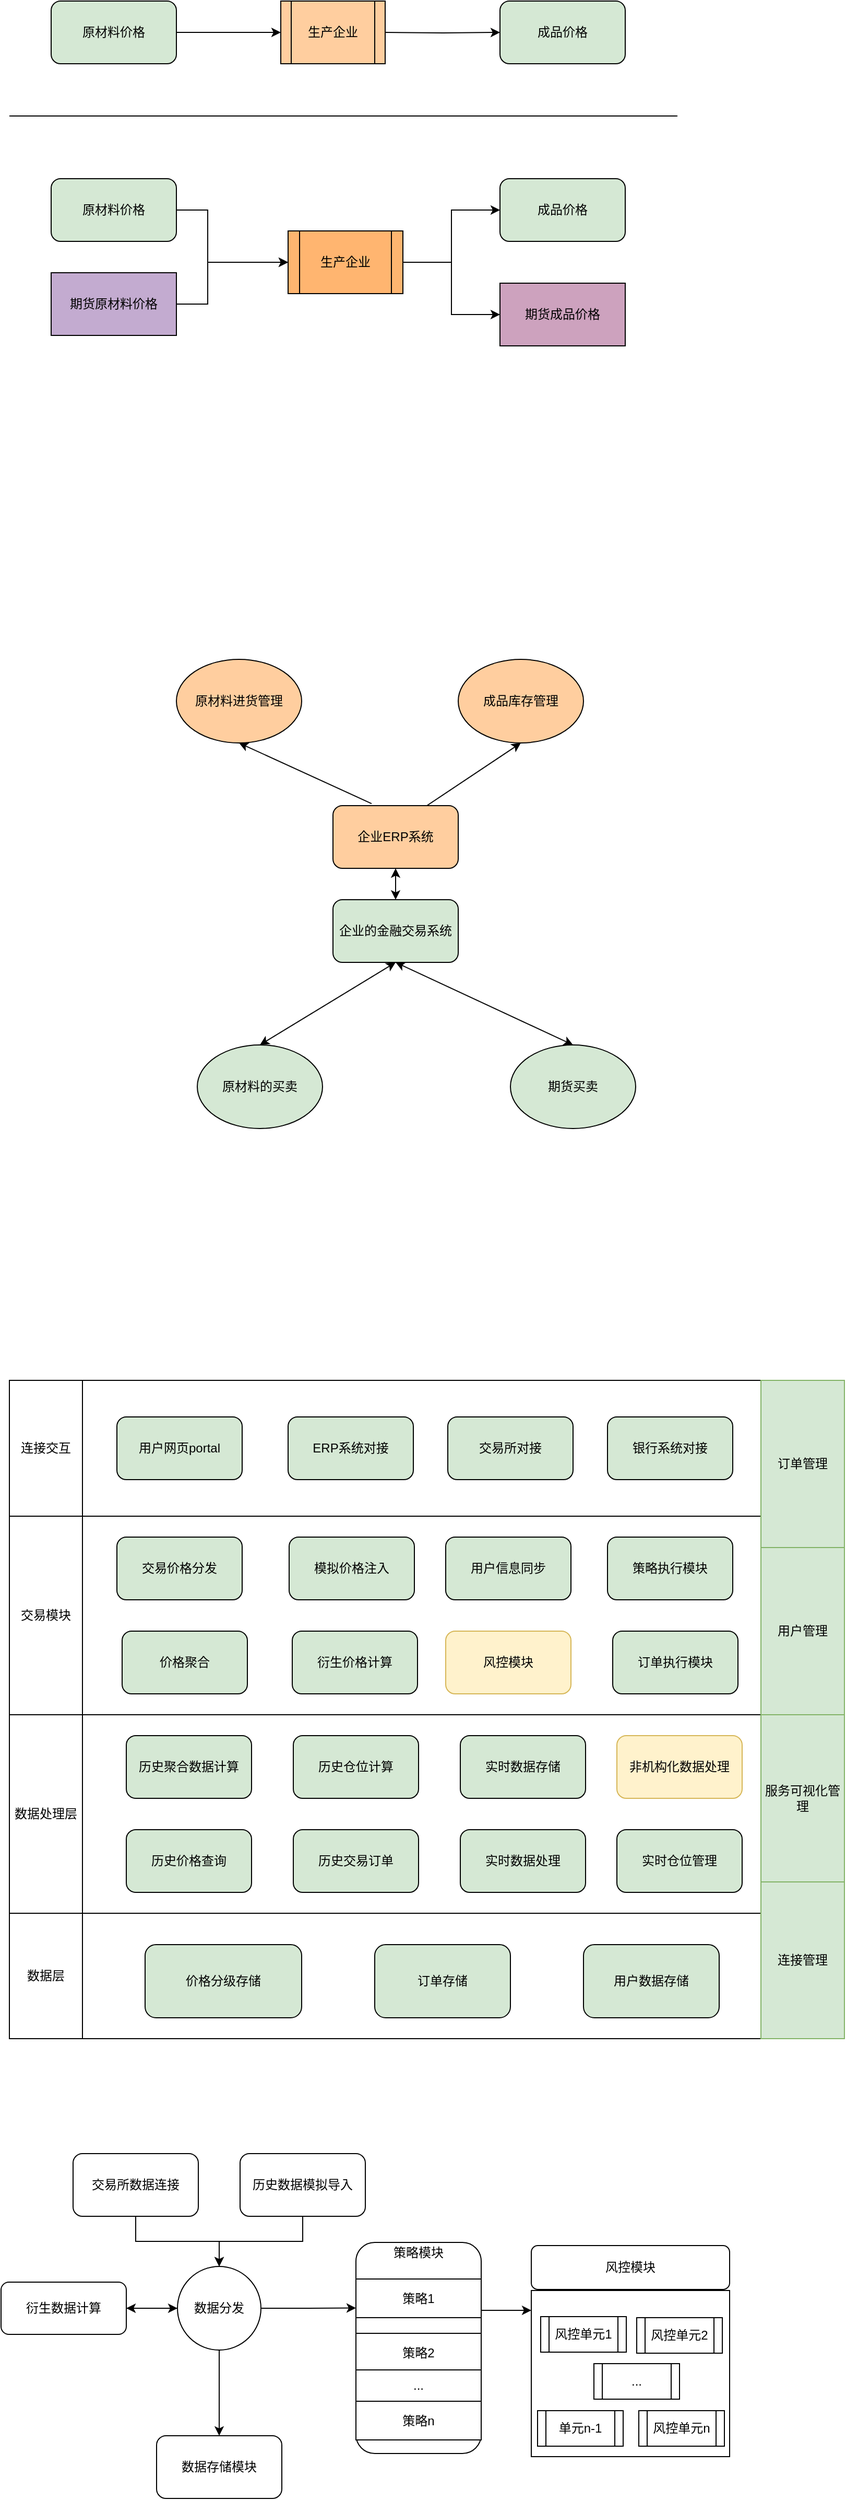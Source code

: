 <mxfile version="10.8.0" type="github"><diagram id="7o7ReF6YEls037SwQ5LS" name="Page-1"><mxGraphModel dx="1158" dy="614" grid="1" gridSize="10" guides="1" tooltips="1" connect="1" arrows="1" fold="1" page="1" pageScale="1" pageWidth="827" pageHeight="1169" math="0" shadow="0"><root><mxCell id="0"/><mxCell id="1" parent="0"/><mxCell id="VMzP-jq-7ChJDkjhJJTq-97" value="" style="rounded=0;whiteSpace=wrap;html=1;fillColor=#FFFFFF;" vertex="1" parent="1"><mxGeometry x="540" y="2361" width="190" height="159" as="geometry"/></mxCell><mxCell id="VMzP-jq-7ChJDkjhJJTq-29" value="" style="rounded=0;whiteSpace=wrap;html=1;fillColor=#FFFFFF;" vertex="1" parent="1"><mxGeometry x="40" y="1810" width="720" height="190" as="geometry"/></mxCell><mxCell id="pUxB87T5R868vP6XW2k0-5" value="" style="edgeStyle=orthogonalEdgeStyle;rounded=0;orthogonalLoop=1;jettySize=auto;html=1;entryX=0;entryY=0.5;entryDx=0;entryDy=0;" parent="1" source="pUxB87T5R868vP6XW2k0-2" edge="1" target="pUxB87T5R868vP6XW2k0-9"><mxGeometry relative="1" as="geometry"><mxPoint x="280" y="200" as="targetPoint"/></mxGeometry></mxCell><mxCell id="pUxB87T5R868vP6XW2k0-2" value="原材料价格" style="rounded=1;whiteSpace=wrap;html=1;fillColor=#D5E8D4;" parent="1" vertex="1"><mxGeometry x="80" y="170" width="120" height="60" as="geometry"/></mxCell><mxCell id="pUxB87T5R868vP6XW2k0-7" value="" style="edgeStyle=orthogonalEdgeStyle;rounded=0;orthogonalLoop=1;jettySize=auto;html=1;" parent="1" target="pUxB87T5R868vP6XW2k0-6" edge="1"><mxGeometry relative="1" as="geometry"><mxPoint x="400" y="200" as="sourcePoint"/></mxGeometry></mxCell><mxCell id="pUxB87T5R868vP6XW2k0-6" value="成品价格" style="rounded=1;whiteSpace=wrap;html=1;fillColor=#D5E8D4;" parent="1" vertex="1"><mxGeometry x="510" y="170" width="120" height="60" as="geometry"/></mxCell><mxCell id="pUxB87T5R868vP6XW2k0-8" value="" style="endArrow=none;html=1;" parent="1" edge="1"><mxGeometry width="50" height="50" relative="1" as="geometry"><mxPoint x="40" y="280" as="sourcePoint"/><mxPoint x="680" y="280" as="targetPoint"/></mxGeometry></mxCell><mxCell id="pUxB87T5R868vP6XW2k0-9" value="生产企业" style="shape=process;whiteSpace=wrap;html=1;backgroundOutline=1;fillColor=#FFCE9F;" parent="1" vertex="1"><mxGeometry x="300" y="170" width="100" height="60" as="geometry"/></mxCell><mxCell id="VMzP-jq-7ChJDkjhJJTq-1" value="" style="edgeStyle=orthogonalEdgeStyle;rounded=0;orthogonalLoop=1;jettySize=auto;html=1;entryX=0;entryY=0.5;entryDx=0;entryDy=0;" edge="1" parent="1" source="VMzP-jq-7ChJDkjhJJTq-2" target="VMzP-jq-7ChJDkjhJJTq-5"><mxGeometry relative="1" as="geometry"><mxPoint x="280" y="370" as="targetPoint"/><Array as="points"><mxPoint x="230" y="370"/><mxPoint x="230" y="420"/></Array></mxGeometry></mxCell><mxCell id="VMzP-jq-7ChJDkjhJJTq-2" value="原材料价格" style="rounded=1;whiteSpace=wrap;html=1;fillColor=#D5E8D4;" vertex="1" parent="1"><mxGeometry x="80" y="340" width="120" height="60" as="geometry"/></mxCell><mxCell id="VMzP-jq-7ChJDkjhJJTq-3" value="" style="edgeStyle=orthogonalEdgeStyle;rounded=0;orthogonalLoop=1;jettySize=auto;html=1;exitX=1;exitY=0.5;exitDx=0;exitDy=0;" edge="1" parent="1" target="VMzP-jq-7ChJDkjhJJTq-4" source="VMzP-jq-7ChJDkjhJJTq-5"><mxGeometry relative="1" as="geometry"><mxPoint x="400" y="370" as="sourcePoint"/></mxGeometry></mxCell><mxCell id="VMzP-jq-7ChJDkjhJJTq-4" value="成品价格" style="rounded=1;whiteSpace=wrap;html=1;fillColor=#D5E8D4;" vertex="1" parent="1"><mxGeometry x="510" y="340" width="120" height="60" as="geometry"/></mxCell><mxCell id="VMzP-jq-7ChJDkjhJJTq-5" value="生产企业" style="shape=process;whiteSpace=wrap;html=1;backgroundOutline=1;fillColor=#FFB570;" vertex="1" parent="1"><mxGeometry x="307" y="390" width="110" height="60" as="geometry"/></mxCell><mxCell id="VMzP-jq-7ChJDkjhJJTq-10" value="" style="edgeStyle=orthogonalEdgeStyle;rounded=0;orthogonalLoop=1;jettySize=auto;html=1;entryX=0;entryY=0.5;entryDx=0;entryDy=0;" edge="1" parent="1" source="VMzP-jq-7ChJDkjhJJTq-6" target="VMzP-jq-7ChJDkjhJJTq-5"><mxGeometry relative="1" as="geometry"><mxPoint x="270" y="370" as="targetPoint"/><Array as="points"><mxPoint x="230" y="460"/><mxPoint x="230" y="420"/></Array></mxGeometry></mxCell><mxCell id="VMzP-jq-7ChJDkjhJJTq-6" value="期货原材料价格" style="rounded=0;whiteSpace=wrap;html=1;fillColor=#C3ABD0;" vertex="1" parent="1"><mxGeometry x="80" y="430" width="120" height="60" as="geometry"/></mxCell><mxCell id="VMzP-jq-7ChJDkjhJJTq-7" value="期货成品价格" style="rounded=0;whiteSpace=wrap;html=1;fillColor=#CDA2BE;" vertex="1" parent="1"><mxGeometry x="510" y="440" width="120" height="60" as="geometry"/></mxCell><mxCell id="VMzP-jq-7ChJDkjhJJTq-11" value="" style="edgeStyle=orthogonalEdgeStyle;rounded=0;orthogonalLoop=1;jettySize=auto;html=1;exitX=1;exitY=0.5;exitDx=0;exitDy=0;entryX=0;entryY=0.5;entryDx=0;entryDy=0;" edge="1" parent="1" source="VMzP-jq-7ChJDkjhJJTq-5" target="VMzP-jq-7ChJDkjhJJTq-7"><mxGeometry relative="1" as="geometry"><mxPoint x="410" y="430" as="sourcePoint"/><mxPoint x="520" y="380" as="targetPoint"/></mxGeometry></mxCell><mxCell id="VMzP-jq-7ChJDkjhJJTq-14" value="企业ERP系统" style="rounded=1;whiteSpace=wrap;html=1;fillColor=#FFCE9F;" vertex="1" parent="1"><mxGeometry x="350" y="940" width="120" height="60" as="geometry"/></mxCell><mxCell id="VMzP-jq-7ChJDkjhJJTq-15" value="企业的金融交易系统" style="rounded=1;whiteSpace=wrap;html=1;fillColor=#D5E8D4;" vertex="1" parent="1"><mxGeometry x="350" y="1030" width="120" height="60" as="geometry"/></mxCell><mxCell id="VMzP-jq-7ChJDkjhJJTq-16" value="原材料进货管理" style="ellipse;whiteSpace=wrap;html=1;fillColor=#FFCE9F;" vertex="1" parent="1"><mxGeometry x="200" y="800" width="120" height="80" as="geometry"/></mxCell><mxCell id="VMzP-jq-7ChJDkjhJJTq-17" value="成品库存管理" style="ellipse;whiteSpace=wrap;html=1;fillColor=#FFCE9F;" vertex="1" parent="1"><mxGeometry x="470" y="800" width="120" height="80" as="geometry"/></mxCell><mxCell id="VMzP-jq-7ChJDkjhJJTq-18" value="" style="endArrow=classic;html=1;entryX=0.5;entryY=1;entryDx=0;entryDy=0;exitX=0.308;exitY=-0.033;exitDx=0;exitDy=0;exitPerimeter=0;" edge="1" parent="1" source="VMzP-jq-7ChJDkjhJJTq-14" target="VMzP-jq-7ChJDkjhJJTq-16"><mxGeometry width="50" height="50" relative="1" as="geometry"><mxPoint x="190" y="980" as="sourcePoint"/><mxPoint x="240" y="930" as="targetPoint"/></mxGeometry></mxCell><mxCell id="VMzP-jq-7ChJDkjhJJTq-19" value="" style="endArrow=classic;html=1;entryX=0.5;entryY=1;entryDx=0;entryDy=0;exitX=0.75;exitY=0;exitDx=0;exitDy=0;" edge="1" parent="1" source="VMzP-jq-7ChJDkjhJJTq-14" target="VMzP-jq-7ChJDkjhJJTq-17"><mxGeometry width="50" height="50" relative="1" as="geometry"><mxPoint x="40" y="1130" as="sourcePoint"/><mxPoint x="90" y="1080" as="targetPoint"/></mxGeometry></mxCell><mxCell id="VMzP-jq-7ChJDkjhJJTq-21" value="原材料的买卖" style="ellipse;whiteSpace=wrap;html=1;fillColor=#D5E8D4;" vertex="1" parent="1"><mxGeometry x="220" y="1169" width="120" height="80" as="geometry"/></mxCell><mxCell id="VMzP-jq-7ChJDkjhJJTq-22" value="期货买卖" style="ellipse;whiteSpace=wrap;html=1;fillColor=#D5E8D4;" vertex="1" parent="1"><mxGeometry x="520" y="1169" width="120" height="80" as="geometry"/></mxCell><mxCell id="VMzP-jq-7ChJDkjhJJTq-23" value="" style="endArrow=classic;startArrow=classic;html=1;exitX=0.5;exitY=0;exitDx=0;exitDy=0;" edge="1" parent="1" source="VMzP-jq-7ChJDkjhJJTq-15"><mxGeometry width="50" height="50" relative="1" as="geometry"><mxPoint x="120" y="1150" as="sourcePoint"/><mxPoint x="410" y="1000" as="targetPoint"/></mxGeometry></mxCell><mxCell id="VMzP-jq-7ChJDkjhJJTq-26" value="" style="endArrow=classic;startArrow=classic;html=1;entryX=0.5;entryY=1;entryDx=0;entryDy=0;exitX=0.5;exitY=0;exitDx=0;exitDy=0;" edge="1" parent="1" source="VMzP-jq-7ChJDkjhJJTq-21" target="VMzP-jq-7ChJDkjhJJTq-15"><mxGeometry width="50" height="50" relative="1" as="geometry"><mxPoint x="360" y="1150" as="sourcePoint"/><mxPoint x="410" y="1100" as="targetPoint"/></mxGeometry></mxCell><mxCell id="VMzP-jq-7ChJDkjhJJTq-27" value="" style="endArrow=classic;startArrow=classic;html=1;exitX=0.5;exitY=0;exitDx=0;exitDy=0;" edge="1" parent="1" source="VMzP-jq-7ChJDkjhJJTq-22"><mxGeometry width="50" height="50" relative="1" as="geometry"><mxPoint x="40" y="1320" as="sourcePoint"/><mxPoint x="410" y="1090" as="targetPoint"/></mxGeometry></mxCell><mxCell id="VMzP-jq-7ChJDkjhJJTq-28" value="历史价格查询" style="rounded=1;whiteSpace=wrap;html=1;fillColor=#D5E8D4;" vertex="1" parent="1"><mxGeometry x="152" y="1920" width="120" height="60" as="geometry"/></mxCell><mxCell id="VMzP-jq-7ChJDkjhJJTq-30" value="历史交易订单" style="rounded=1;whiteSpace=wrap;html=1;fillColor=#D5E8D4;" vertex="1" parent="1"><mxGeometry x="312" y="1920" width="120" height="60" as="geometry"/></mxCell><mxCell id="VMzP-jq-7ChJDkjhJJTq-31" value="历史聚合数据计算" style="rounded=1;whiteSpace=wrap;html=1;fillColor=#D5E8D4;" vertex="1" parent="1"><mxGeometry x="152" y="1830" width="120" height="60" as="geometry"/></mxCell><mxCell id="VMzP-jq-7ChJDkjhJJTq-32" value="历史仓位计算" style="rounded=1;whiteSpace=wrap;html=1;fillColor=#D5E8D4;" vertex="1" parent="1"><mxGeometry x="312" y="1830" width="120" height="60" as="geometry"/></mxCell><mxCell id="VMzP-jq-7ChJDkjhJJTq-33" value="" style="rounded=0;whiteSpace=wrap;html=1;fillColor=#FFFFFF;" vertex="1" parent="1"><mxGeometry x="40" y="2000" width="720" height="120" as="geometry"/></mxCell><mxCell id="VMzP-jq-7ChJDkjhJJTq-34" value="数据层" style="rounded=0;whiteSpace=wrap;html=1;fillColor=#FFFFFF;" vertex="1" parent="1"><mxGeometry x="40" y="2000" width="70" height="120" as="geometry"/></mxCell><mxCell id="VMzP-jq-7ChJDkjhJJTq-35" value="数据处理层" style="rounded=0;whiteSpace=wrap;html=1;fillColor=#FFFFFF;" vertex="1" parent="1"><mxGeometry x="40" y="1810" width="70" height="190" as="geometry"/></mxCell><mxCell id="VMzP-jq-7ChJDkjhJJTq-36" value="价格分级存储" style="rounded=1;whiteSpace=wrap;html=1;fillColor=#D5E8D4;" vertex="1" parent="1"><mxGeometry x="170" y="2030" width="150" height="70" as="geometry"/></mxCell><mxCell id="VMzP-jq-7ChJDkjhJJTq-37" value="订单存储" style="rounded=1;whiteSpace=wrap;html=1;fillColor=#D5E8D4;" vertex="1" parent="1"><mxGeometry x="390" y="2030" width="130" height="70" as="geometry"/></mxCell><mxCell id="VMzP-jq-7ChJDkjhJJTq-38" value="用户数据存储" style="rounded=1;whiteSpace=wrap;html=1;fillColor=#D5E8D4;" vertex="1" parent="1"><mxGeometry x="590" y="2030" width="130" height="70" as="geometry"/></mxCell><mxCell id="VMzP-jq-7ChJDkjhJJTq-39" value="实时数据处理" style="rounded=1;whiteSpace=wrap;html=1;fillColor=#D5E8D4;" vertex="1" parent="1"><mxGeometry x="472" y="1920" width="120" height="60" as="geometry"/></mxCell><mxCell id="VMzP-jq-7ChJDkjhJJTq-40" value="实时仓位管理" style="rounded=1;whiteSpace=wrap;html=1;fillColor=#D5E8D4;" vertex="1" parent="1"><mxGeometry x="622" y="1920" width="120" height="60" as="geometry"/></mxCell><mxCell id="VMzP-jq-7ChJDkjhJJTq-42" value="实时数据存储" style="rounded=1;whiteSpace=wrap;html=1;fillColor=#D5E8D4;" vertex="1" parent="1"><mxGeometry x="472" y="1830" width="120" height="60" as="geometry"/></mxCell><mxCell id="VMzP-jq-7ChJDkjhJJTq-43" value="非机构化数据处理" style="rounded=1;whiteSpace=wrap;html=1;fillColor=#fff2cc;strokeColor=#d6b656;" vertex="1" parent="1"><mxGeometry x="622" y="1830" width="120" height="60" as="geometry"/></mxCell><mxCell id="VMzP-jq-7ChJDkjhJJTq-44" value="" style="rounded=0;whiteSpace=wrap;html=1;fillColor=#FFFFFF;" vertex="1" parent="1"><mxGeometry x="40" y="1620" width="720" height="190" as="geometry"/></mxCell><mxCell id="VMzP-jq-7ChJDkjhJJTq-45" value="交易模块" style="rounded=0;whiteSpace=wrap;html=1;fillColor=#FFFFFF;" vertex="1" parent="1"><mxGeometry x="40" y="1620" width="70" height="190" as="geometry"/></mxCell><mxCell id="VMzP-jq-7ChJDkjhJJTq-46" value="交易价格分发" style="rounded=1;whiteSpace=wrap;html=1;fillColor=#D5E8D4;" vertex="1" parent="1"><mxGeometry x="143" y="1640" width="120" height="60" as="geometry"/></mxCell><mxCell id="VMzP-jq-7ChJDkjhJJTq-47" value="模拟价格注入" style="rounded=1;whiteSpace=wrap;html=1;fillColor=#D5E8D4;" vertex="1" parent="1"><mxGeometry x="308" y="1640" width="120" height="60" as="geometry"/></mxCell><mxCell id="VMzP-jq-7ChJDkjhJJTq-48" value="价格聚合" style="rounded=1;whiteSpace=wrap;html=1;fillColor=#D5E8D4;" vertex="1" parent="1"><mxGeometry x="148" y="1730" width="120" height="60" as="geometry"/></mxCell><mxCell id="VMzP-jq-7ChJDkjhJJTq-49" value="衍生价格计算" style="rounded=1;whiteSpace=wrap;html=1;fillColor=#D5E8D4;" vertex="1" parent="1"><mxGeometry x="311" y="1730" width="120" height="60" as="geometry"/></mxCell><mxCell id="VMzP-jq-7ChJDkjhJJTq-50" value="用户信息同步" style="rounded=1;whiteSpace=wrap;html=1;fillColor=#D5E8D4;" vertex="1" parent="1"><mxGeometry x="458" y="1640" width="120" height="60" as="geometry"/></mxCell><mxCell id="VMzP-jq-7ChJDkjhJJTq-51" value="风控模块" style="rounded=1;whiteSpace=wrap;html=1;fillColor=#fff2cc;strokeColor=#d6b656;" vertex="1" parent="1"><mxGeometry x="458" y="1730" width="120" height="60" as="geometry"/></mxCell><mxCell id="VMzP-jq-7ChJDkjhJJTq-52" value="策略执行模块" style="rounded=1;whiteSpace=wrap;html=1;fillColor=#D5E8D4;" vertex="1" parent="1"><mxGeometry x="613" y="1640" width="120" height="60" as="geometry"/></mxCell><mxCell id="VMzP-jq-7ChJDkjhJJTq-53" value="订单执行模块" style="rounded=1;whiteSpace=wrap;html=1;fillColor=#D5E8D4;" vertex="1" parent="1"><mxGeometry x="618" y="1730" width="120" height="60" as="geometry"/></mxCell><mxCell id="VMzP-jq-7ChJDkjhJJTq-55" value="" style="rounded=0;whiteSpace=wrap;html=1;fillColor=#FFFFFF;" vertex="1" parent="1"><mxGeometry x="40" y="1490" width="720" height="130" as="geometry"/></mxCell><mxCell id="VMzP-jq-7ChJDkjhJJTq-56" value="连接交互" style="rounded=0;whiteSpace=wrap;html=1;fillColor=#FFFFFF;" vertex="1" parent="1"><mxGeometry x="40" y="1490" width="70" height="130" as="geometry"/></mxCell><mxCell id="VMzP-jq-7ChJDkjhJJTq-57" value="用户网页portal" style="rounded=1;whiteSpace=wrap;html=1;fillColor=#D5E8D4;" vertex="1" parent="1"><mxGeometry x="143" y="1525" width="120" height="60" as="geometry"/></mxCell><mxCell id="VMzP-jq-7ChJDkjhJJTq-58" value="ERP系统对接" style="rounded=1;whiteSpace=wrap;html=1;fillColor=#D5E8D4;" vertex="1" parent="1"><mxGeometry x="307" y="1525" width="120" height="60" as="geometry"/></mxCell><mxCell id="VMzP-jq-7ChJDkjhJJTq-59" value="交易所对接" style="rounded=1;whiteSpace=wrap;html=1;fillColor=#D5E8D4;" vertex="1" parent="1"><mxGeometry x="460" y="1525" width="120" height="60" as="geometry"/></mxCell><mxCell id="VMzP-jq-7ChJDkjhJJTq-60" value="银行系统对接" style="rounded=1;whiteSpace=wrap;html=1;fillColor=#D5E8D4;" vertex="1" parent="1"><mxGeometry x="613" y="1525" width="120" height="60" as="geometry"/></mxCell><mxCell id="VMzP-jq-7ChJDkjhJJTq-61" value="" style="rounded=0;whiteSpace=wrap;html=1;fillColor=#FFFFFF;" vertex="1" parent="1"><mxGeometry x="760" y="1490" width="80" height="630" as="geometry"/></mxCell><mxCell id="VMzP-jq-7ChJDkjhJJTq-62" value="订单管理" style="rounded=0;whiteSpace=wrap;html=1;fillColor=#d5e8d4;strokeColor=#82b366;" vertex="1" parent="1"><mxGeometry x="760" y="1490" width="80" height="160" as="geometry"/></mxCell><mxCell id="VMzP-jq-7ChJDkjhJJTq-63" value="用户管理" style="rounded=0;whiteSpace=wrap;html=1;fillColor=#d5e8d4;strokeColor=#82b366;" vertex="1" parent="1"><mxGeometry x="760" y="1650" width="80" height="160" as="geometry"/></mxCell><mxCell id="VMzP-jq-7ChJDkjhJJTq-64" value="服务可视化管理" style="rounded=0;whiteSpace=wrap;html=1;fillColor=#d5e8d4;strokeColor=#82b366;" vertex="1" parent="1"><mxGeometry x="760" y="1810" width="80" height="160" as="geometry"/></mxCell><mxCell id="VMzP-jq-7ChJDkjhJJTq-65" value="连接管理" style="rounded=0;whiteSpace=wrap;html=1;fillColor=#d5e8d4;strokeColor=#82b366;" vertex="1" parent="1"><mxGeometry x="760" y="1970" width="80" height="150" as="geometry"/></mxCell><mxCell id="VMzP-jq-7ChJDkjhJJTq-69" value="" style="edgeStyle=orthogonalEdgeStyle;rounded=0;orthogonalLoop=1;jettySize=auto;html=1;entryX=0.5;entryY=0;entryDx=0;entryDy=0;" edge="1" parent="1" source="VMzP-jq-7ChJDkjhJJTq-66" target="VMzP-jq-7ChJDkjhJJTq-67"><mxGeometry relative="1" as="geometry"><mxPoint x="240" y="2510" as="targetPoint"/></mxGeometry></mxCell><mxCell id="VMzP-jq-7ChJDkjhJJTq-83" value="" style="edgeStyle=orthogonalEdgeStyle;rounded=0;orthogonalLoop=1;jettySize=auto;html=1;" edge="1" parent="1" source="VMzP-jq-7ChJDkjhJJTq-66" target="VMzP-jq-7ChJDkjhJJTq-80"><mxGeometry relative="1" as="geometry"/></mxCell><mxCell id="VMzP-jq-7ChJDkjhJJTq-90" value="" style="edgeStyle=orthogonalEdgeStyle;rounded=0;orthogonalLoop=1;jettySize=auto;html=1;entryX=0;entryY=0.75;entryDx=0;entryDy=0;" edge="1" parent="1" source="VMzP-jq-7ChJDkjhJJTq-66" target="VMzP-jq-7ChJDkjhJJTq-85"><mxGeometry relative="1" as="geometry"><mxPoint x="361" y="2378" as="targetPoint"/></mxGeometry></mxCell><mxCell id="VMzP-jq-7ChJDkjhJJTq-66" value="数据分发" style="ellipse;whiteSpace=wrap;html=1;aspect=fixed;fillColor=#FFFFFF;" vertex="1" parent="1"><mxGeometry x="201" y="2338" width="80" height="80" as="geometry"/></mxCell><mxCell id="VMzP-jq-7ChJDkjhJJTq-67" value="数据存储模块" style="rounded=1;whiteSpace=wrap;html=1;fillColor=#FFFFFF;" vertex="1" parent="1"><mxGeometry x="181" y="2500" width="120" height="60" as="geometry"/></mxCell><mxCell id="VMzP-jq-7ChJDkjhJJTq-78" value="" style="edgeStyle=orthogonalEdgeStyle;rounded=0;orthogonalLoop=1;jettySize=auto;html=1;" edge="1" parent="1" source="VMzP-jq-7ChJDkjhJJTq-70" target="VMzP-jq-7ChJDkjhJJTq-66"><mxGeometry relative="1" as="geometry"/></mxCell><mxCell id="VMzP-jq-7ChJDkjhJJTq-70" value="交易所数据连接" style="rounded=1;whiteSpace=wrap;html=1;fillColor=#FFFFFF;" vertex="1" parent="1"><mxGeometry x="101" y="2230" width="120" height="60" as="geometry"/></mxCell><mxCell id="VMzP-jq-7ChJDkjhJJTq-73" value="" style="rounded=1;whiteSpace=wrap;html=1;fillColor=#FFFFFF;" vertex="1" parent="1"><mxGeometry x="372" y="2315" width="120" height="202" as="geometry"/></mxCell><mxCell id="VMzP-jq-7ChJDkjhJJTq-81" value="" style="edgeStyle=orthogonalEdgeStyle;rounded=0;orthogonalLoop=1;jettySize=auto;html=1;" edge="1" parent="1" source="VMzP-jq-7ChJDkjhJJTq-79" target="VMzP-jq-7ChJDkjhJJTq-66"><mxGeometry relative="1" as="geometry"/></mxCell><mxCell id="VMzP-jq-7ChJDkjhJJTq-79" value="历史数据模拟导入" style="rounded=1;whiteSpace=wrap;html=1;fillColor=#FFFFFF;" vertex="1" parent="1"><mxGeometry x="261" y="2230" width="120" height="60" as="geometry"/></mxCell><mxCell id="VMzP-jq-7ChJDkjhJJTq-82" value="" style="edgeStyle=orthogonalEdgeStyle;rounded=0;orthogonalLoop=1;jettySize=auto;html=1;" edge="1" parent="1" source="VMzP-jq-7ChJDkjhJJTq-80" target="VMzP-jq-7ChJDkjhJJTq-66"><mxGeometry relative="1" as="geometry"/></mxCell><mxCell id="VMzP-jq-7ChJDkjhJJTq-80" value="衍生数据计算" style="rounded=1;whiteSpace=wrap;html=1;fillColor=#FFFFFF;" vertex="1" parent="1"><mxGeometry x="32" y="2353" width="120" height="50" as="geometry"/></mxCell><mxCell id="VMzP-jq-7ChJDkjhJJTq-84" value="策略模块" style="text;html=1;strokeColor=none;fillColor=none;align=center;verticalAlign=middle;whiteSpace=wrap;rounded=0;" vertex="1" parent="1"><mxGeometry x="392" y="2315" width="80" height="20" as="geometry"/></mxCell><mxCell id="VMzP-jq-7ChJDkjhJJTq-85" value="策略1" style="rounded=0;whiteSpace=wrap;html=1;fillColor=#FFFFFF;" vertex="1" parent="1"><mxGeometry x="372" y="2350" width="120" height="37" as="geometry"/></mxCell><mxCell id="VMzP-jq-7ChJDkjhJJTq-86" value="策略2" style="rounded=0;whiteSpace=wrap;html=1;fillColor=#FFFFFF;" vertex="1" parent="1"><mxGeometry x="372" y="2402" width="120" height="37" as="geometry"/></mxCell><mxCell id="VMzP-jq-7ChJDkjhJJTq-87" value="策略n" style="rounded=0;whiteSpace=wrap;html=1;fillColor=#FFFFFF;" vertex="1" parent="1"><mxGeometry x="372" y="2467" width="120" height="37" as="geometry"/></mxCell><mxCell id="VMzP-jq-7ChJDkjhJJTq-88" value="..." style="rounded=0;whiteSpace=wrap;html=1;fillColor=#FFFFFF;" vertex="1" parent="1"><mxGeometry x="372" y="2437" width="120" height="30" as="geometry"/></mxCell><mxCell id="VMzP-jq-7ChJDkjhJJTq-91" value="风控模块" style="rounded=1;whiteSpace=wrap;html=1;fillColor=#FFFFFF;" vertex="1" parent="1"><mxGeometry x="540" y="2318" width="190" height="42" as="geometry"/></mxCell><mxCell id="VMzP-jq-7ChJDkjhJJTq-92" value="风控单元1" style="shape=process;whiteSpace=wrap;html=1;backgroundOutline=1;fillColor=#FFFFFF;" vertex="1" parent="1"><mxGeometry x="549" y="2386" width="82" height="34" as="geometry"/></mxCell><mxCell id="VMzP-jq-7ChJDkjhJJTq-93" value="风控单元2" style="shape=process;whiteSpace=wrap;html=1;backgroundOutline=1;fillColor=#FFFFFF;" vertex="1" parent="1"><mxGeometry x="641" y="2387" width="82" height="34" as="geometry"/></mxCell><mxCell id="VMzP-jq-7ChJDkjhJJTq-94" value="..." style="shape=process;whiteSpace=wrap;html=1;backgroundOutline=1;fillColor=#FFFFFF;" vertex="1" parent="1"><mxGeometry x="600" y="2431" width="82" height="34" as="geometry"/></mxCell><mxCell id="VMzP-jq-7ChJDkjhJJTq-95" value="单元n-1" style="shape=process;whiteSpace=wrap;html=1;backgroundOutline=1;fillColor=#FFFFFF;" vertex="1" parent="1"><mxGeometry x="546" y="2476" width="82" height="34" as="geometry"/></mxCell><mxCell id="VMzP-jq-7ChJDkjhJJTq-96" value="风控单元n" style="shape=process;whiteSpace=wrap;html=1;backgroundOutline=1;fillColor=#FFFFFF;" vertex="1" parent="1"><mxGeometry x="643" y="2476" width="82" height="34" as="geometry"/></mxCell><mxCell id="VMzP-jq-7ChJDkjhJJTq-98" value="" style="endArrow=classic;html=1;exitX=1;exitY=0.5;exitDx=0;exitDy=0;entryX=0;entryY=0.05;entryDx=0;entryDy=0;entryPerimeter=0;" edge="1" parent="1"><mxGeometry width="50" height="50" relative="1" as="geometry"><mxPoint x="492" y="2380" as="sourcePoint"/><mxPoint x="540" y="2380" as="targetPoint"/></mxGeometry></mxCell></root></mxGraphModel></diagram></mxfile>